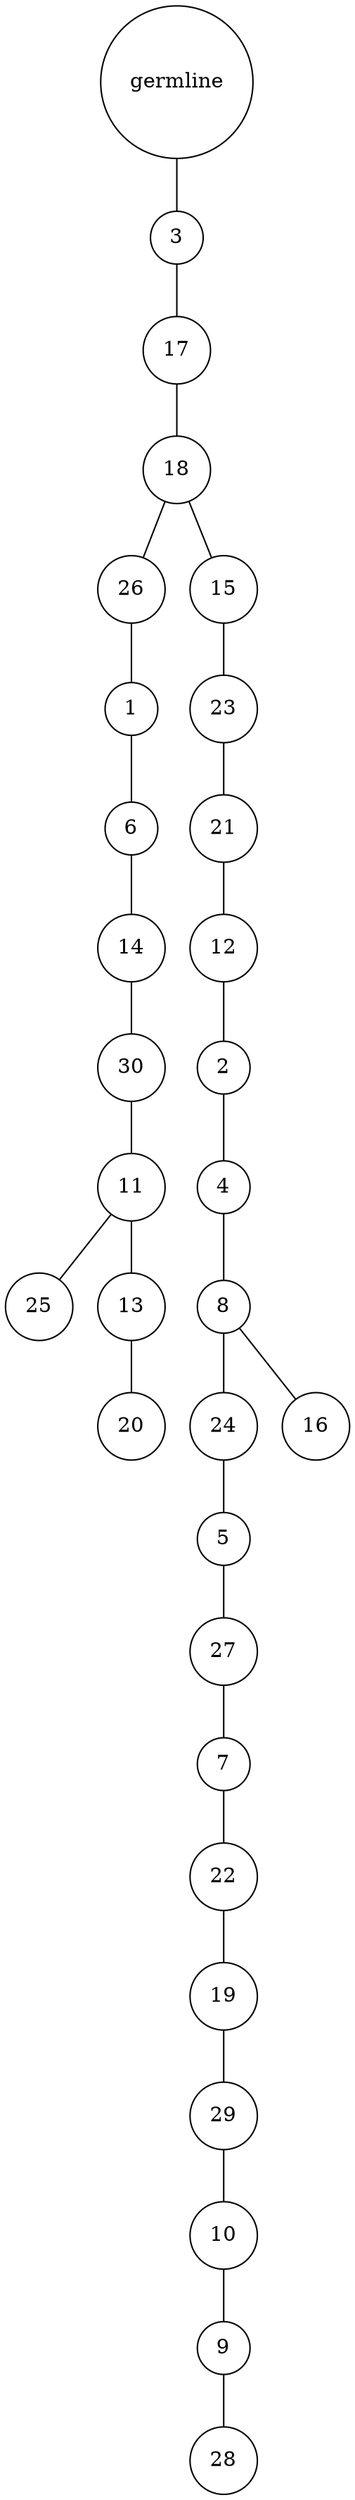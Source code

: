 graph {
	rankdir=UD;
	splines=line;
	node [shape=circle]
	"0x7f8ae058e4f0" [label="germline"];
	"0x7f8ae058e520" [label="3"];
	"0x7f8ae058e4f0" -- "0x7f8ae058e520" ;
	"0x7f8ae058e550" [label="17"];
	"0x7f8ae058e520" -- "0x7f8ae058e550" ;
	"0x7f8ae058e580" [label="18"];
	"0x7f8ae058e550" -- "0x7f8ae058e580" ;
	"0x7f8ae058e5b0" [label="26"];
	"0x7f8ae058e580" -- "0x7f8ae058e5b0" ;
	"0x7f8ae058e5e0" [label="1"];
	"0x7f8ae058e5b0" -- "0x7f8ae058e5e0" ;
	"0x7f8ae058e610" [label="6"];
	"0x7f8ae058e5e0" -- "0x7f8ae058e610" ;
	"0x7f8ae058e640" [label="14"];
	"0x7f8ae058e610" -- "0x7f8ae058e640" ;
	"0x7f8ae058e670" [label="30"];
	"0x7f8ae058e640" -- "0x7f8ae058e670" ;
	"0x7f8ae058e6a0" [label="11"];
	"0x7f8ae058e670" -- "0x7f8ae058e6a0" ;
	"0x7f8ae058e6d0" [label="25"];
	"0x7f8ae058e6a0" -- "0x7f8ae058e6d0" ;
	"0x7f8ae058e700" [label="13"];
	"0x7f8ae058e6a0" -- "0x7f8ae058e700" ;
	"0x7f8ae058e730" [label="20"];
	"0x7f8ae058e700" -- "0x7f8ae058e730" ;
	"0x7f8ae058e760" [label="15"];
	"0x7f8ae058e580" -- "0x7f8ae058e760" ;
	"0x7f8ae058e790" [label="23"];
	"0x7f8ae058e760" -- "0x7f8ae058e790" ;
	"0x7f8ae058e7c0" [label="21"];
	"0x7f8ae058e790" -- "0x7f8ae058e7c0" ;
	"0x7f8ae058e7f0" [label="12"];
	"0x7f8ae058e7c0" -- "0x7f8ae058e7f0" ;
	"0x7f8ae058e820" [label="2"];
	"0x7f8ae058e7f0" -- "0x7f8ae058e820" ;
	"0x7f8ae058e850" [label="4"];
	"0x7f8ae058e820" -- "0x7f8ae058e850" ;
	"0x7f8ae058e880" [label="8"];
	"0x7f8ae058e850" -- "0x7f8ae058e880" ;
	"0x7f8ae058e8b0" [label="24"];
	"0x7f8ae058e880" -- "0x7f8ae058e8b0" ;
	"0x7f8ae058e8e0" [label="5"];
	"0x7f8ae058e8b0" -- "0x7f8ae058e8e0" ;
	"0x7f8ae058e910" [label="27"];
	"0x7f8ae058e8e0" -- "0x7f8ae058e910" ;
	"0x7f8ae058e940" [label="7"];
	"0x7f8ae058e910" -- "0x7f8ae058e940" ;
	"0x7f8ae058e970" [label="22"];
	"0x7f8ae058e940" -- "0x7f8ae058e970" ;
	"0x7f8ae058e9a0" [label="19"];
	"0x7f8ae058e970" -- "0x7f8ae058e9a0" ;
	"0x7f8ae058e9d0" [label="29"];
	"0x7f8ae058e9a0" -- "0x7f8ae058e9d0" ;
	"0x7f8ae058ea00" [label="10"];
	"0x7f8ae058e9d0" -- "0x7f8ae058ea00" ;
	"0x7f8ae058ea30" [label="9"];
	"0x7f8ae058ea00" -- "0x7f8ae058ea30" ;
	"0x7f8ae058ea60" [label="28"];
	"0x7f8ae058ea30" -- "0x7f8ae058ea60" ;
	"0x7f8ae058ea90" [label="16"];
	"0x7f8ae058e880" -- "0x7f8ae058ea90" ;
}
